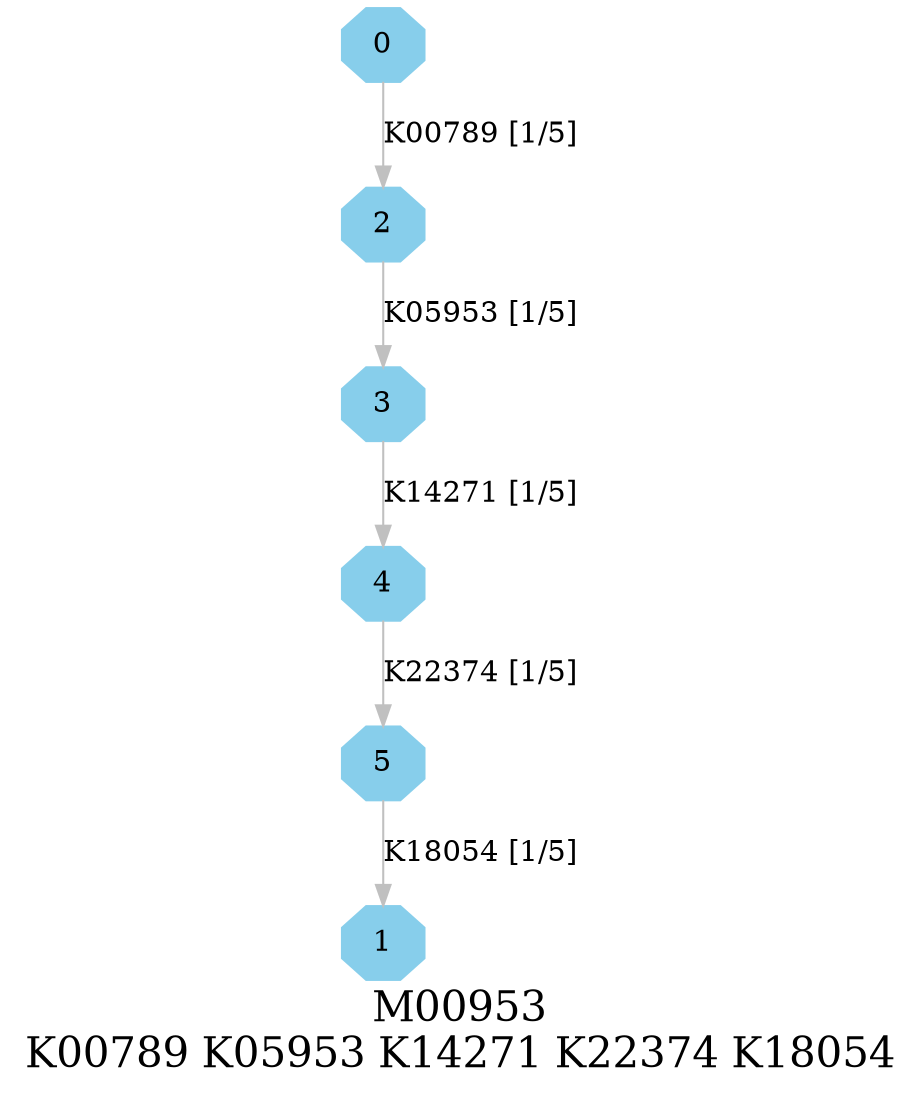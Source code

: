 digraph G {
graph [label="M00953
K00789 K05953 K14271 K22374 K18054",fontsize=20];
node [shape=box,style=filled];
edge [len=3,color=grey];
{node [width=.3,height=.3,shape=octagon,style=filled,color=skyblue] 0 1 2 3 4 5 }
0 -> 2 [label="K00789 [1/5]"];
2 -> 3 [label="K05953 [1/5]"];
3 -> 4 [label="K14271 [1/5]"];
4 -> 5 [label="K22374 [1/5]"];
5 -> 1 [label="K18054 [1/5]"];
}